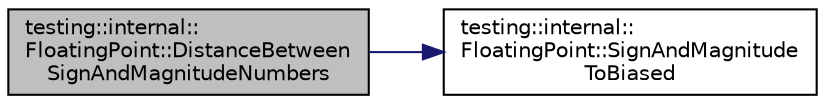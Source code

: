 digraph "testing::internal::FloatingPoint::DistanceBetweenSignAndMagnitudeNumbers"
{
 // LATEX_PDF_SIZE
  bgcolor="transparent";
  edge [fontname="Helvetica",fontsize="10",labelfontname="Helvetica",labelfontsize="10"];
  node [fontname="Helvetica",fontsize="10",shape=record];
  rankdir="LR";
  Node1 [label="testing::internal::\lFloatingPoint::DistanceBetween\lSignAndMagnitudeNumbers",height=0.2,width=0.4,color="black", fillcolor="grey75", style="filled", fontcolor="black",tooltip=" "];
  Node1 -> Node2 [color="midnightblue",fontsize="10",style="solid",fontname="Helvetica"];
  Node2 [label="testing::internal::\lFloatingPoint::SignAndMagnitude\lToBiased",height=0.2,width=0.4,color="black",URL="$classtesting_1_1internal_1_1FloatingPoint.html#a2cf0e39c6ebf026bc0353100d031ca85",tooltip=" "];
}
